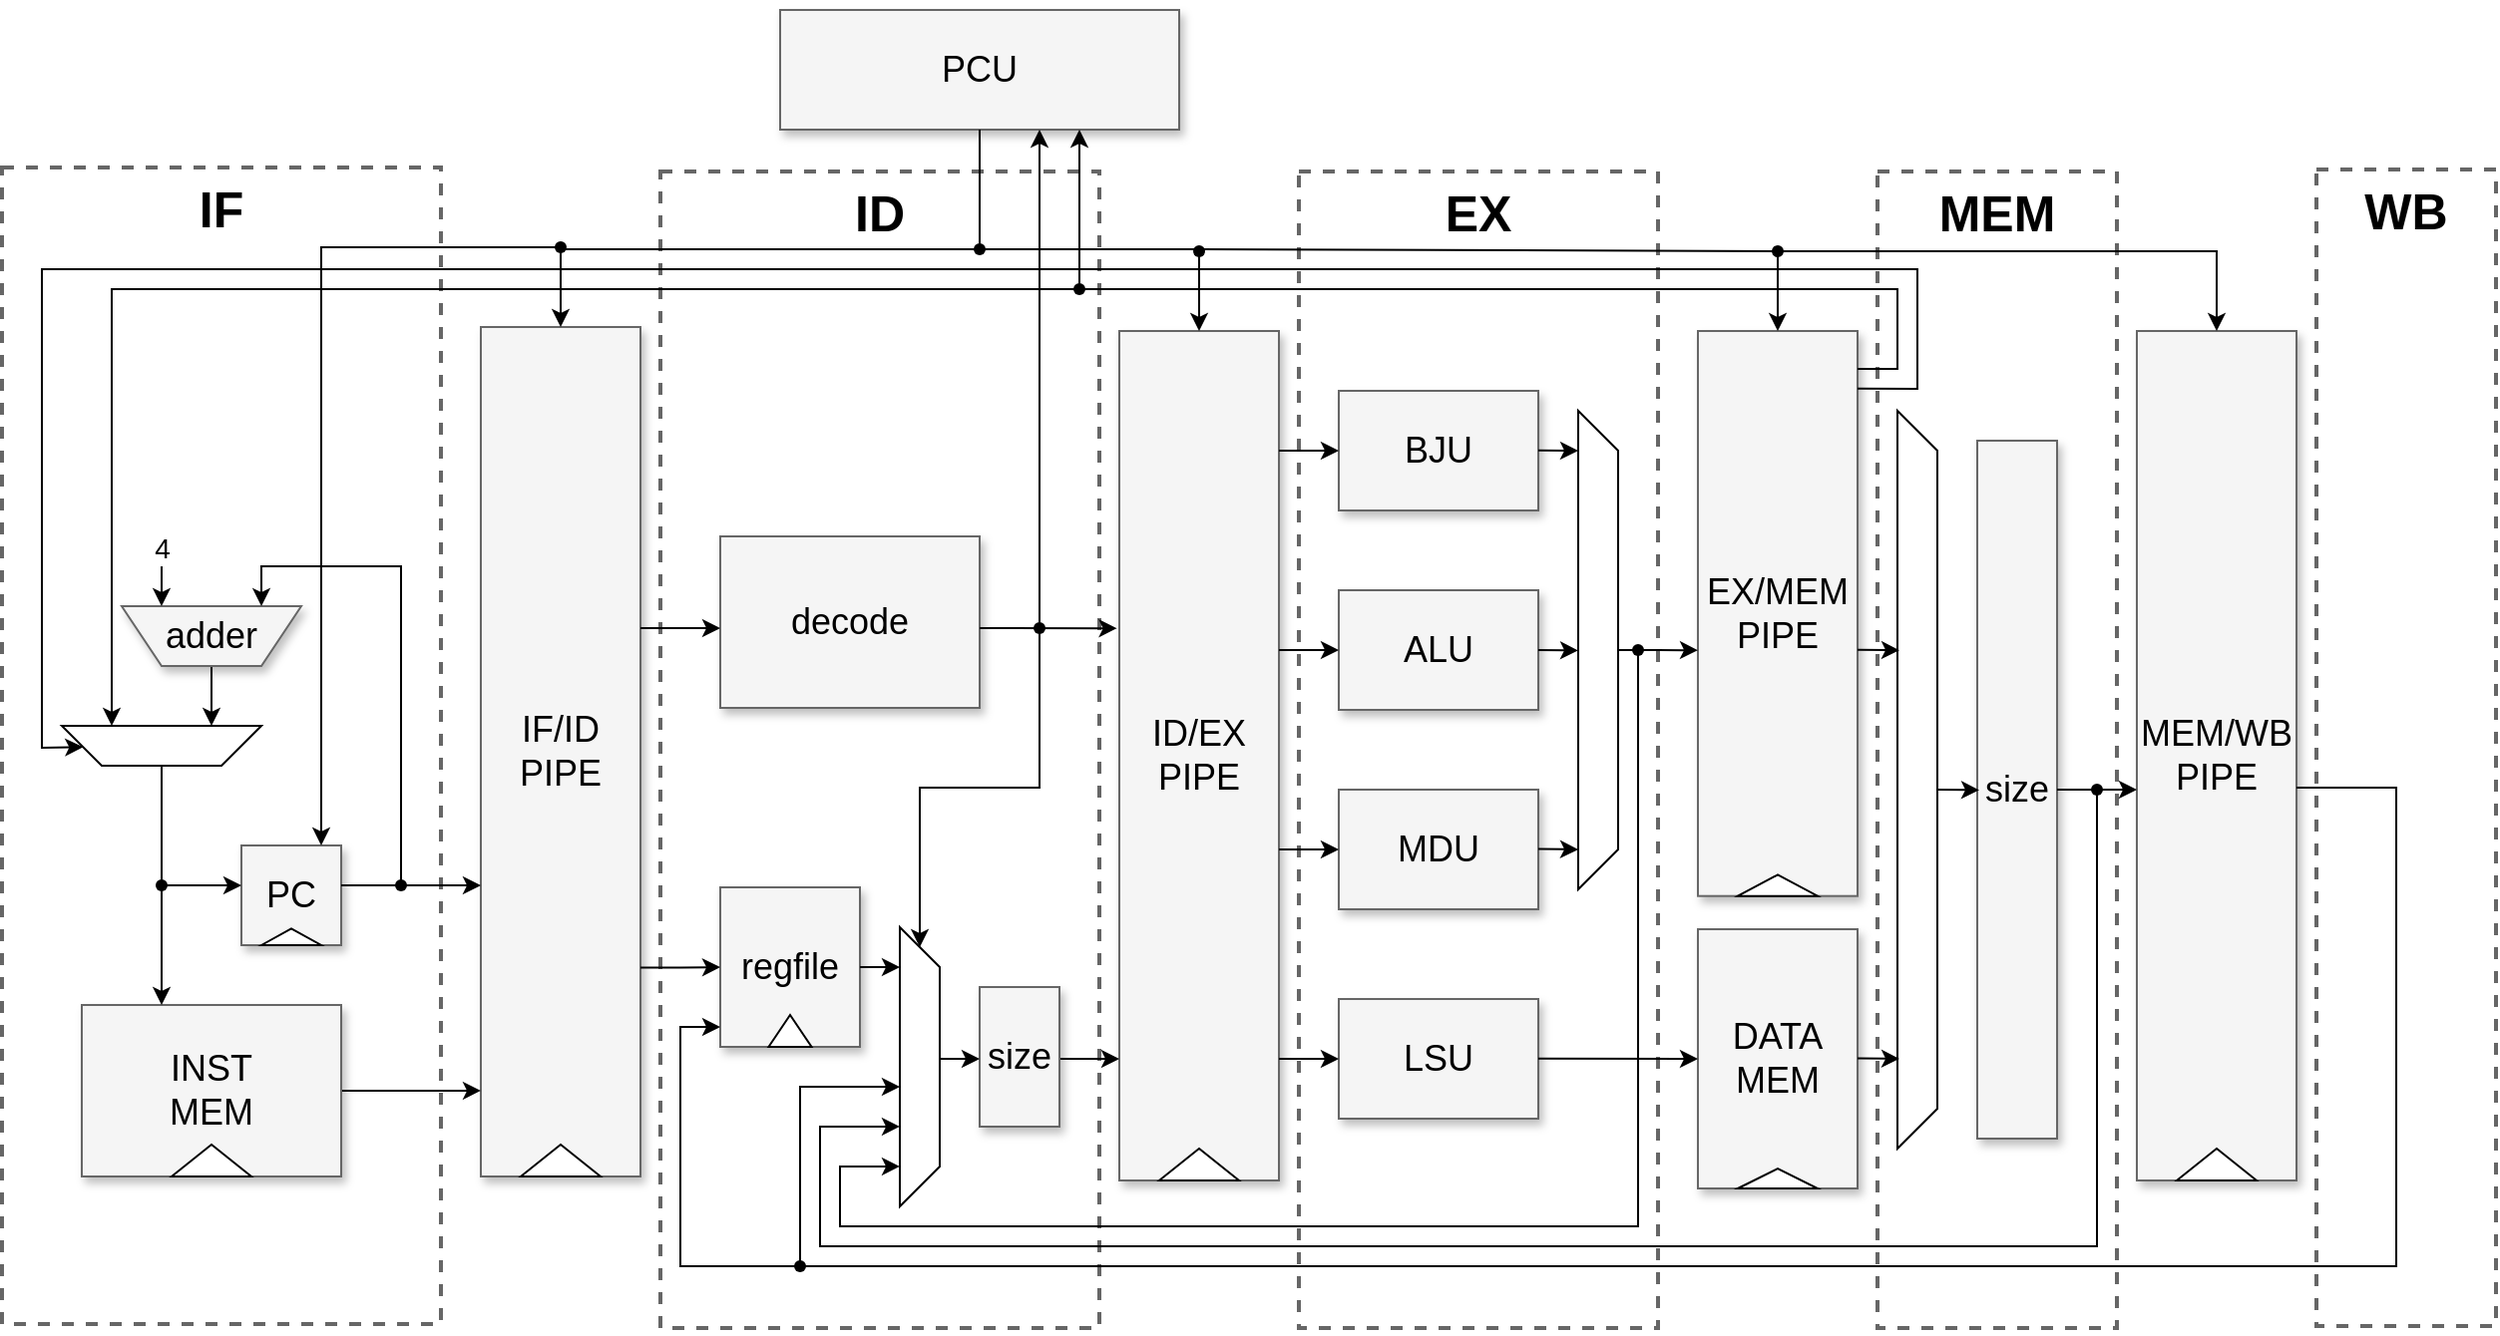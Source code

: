 <mxfile version="21.6.8" type="device">
  <diagram name="Page-1" id="90a13364-a465-7bf4-72fc-28e22215d7a0">
    <mxGraphModel dx="1418" dy="820" grid="1" gridSize="10" guides="1" tooltips="1" connect="1" arrows="1" fold="1" page="1" pageScale="1.5" pageWidth="1169" pageHeight="826" background="none" math="0" shadow="0">
      <root>
        <mxCell id="0" style=";html=1;" />
        <mxCell id="1" style=";html=1;" parent="0" />
        <mxCell id="8YfCgpXzdeuu5fyezBvx-144" value="&lt;b style=&quot;font-size: 25px;&quot;&gt;WB&lt;br&gt;&lt;br&gt;&lt;br&gt;&lt;br&gt;&lt;br&gt;&lt;br&gt;&lt;br&gt;&lt;br&gt;&lt;br&gt;&lt;br&gt;&lt;br&gt;&lt;br&gt;&lt;br&gt;&lt;br&gt;&lt;br&gt;&lt;br&gt;&lt;br&gt;&lt;br&gt;&lt;br&gt;&lt;/b&gt;" style="whiteSpace=wrap;html=1;shadow=0;fontSize=20;fillColor=none;strokeColor=#666666;strokeWidth=2;dashed=1;" parent="1" vertex="1">
          <mxGeometry x="1320" y="330" width="90" height="580" as="geometry" />
        </mxCell>
        <mxCell id="8YfCgpXzdeuu5fyezBvx-143" value="&lt;b style=&quot;font-size: 25px;&quot;&gt;MEM&lt;br&gt;&lt;br&gt;&lt;br&gt;&lt;br&gt;&lt;br&gt;&lt;br&gt;&lt;br&gt;&lt;br&gt;&lt;br&gt;&lt;br&gt;&lt;br&gt;&lt;br&gt;&lt;br&gt;&lt;br&gt;&lt;br&gt;&lt;br&gt;&lt;br&gt;&lt;br&gt;&lt;br&gt;&lt;/b&gt;" style="whiteSpace=wrap;html=1;shadow=0;fontSize=20;fillColor=none;strokeColor=#666666;strokeWidth=2;dashed=1;" parent="1" vertex="1">
          <mxGeometry x="1100" y="331" width="120" height="580" as="geometry" />
        </mxCell>
        <mxCell id="8YfCgpXzdeuu5fyezBvx-141" value="&lt;b style=&quot;font-size: 25px;&quot;&gt;EX&lt;br&gt;&lt;br&gt;&lt;br&gt;&lt;br&gt;&lt;br&gt;&lt;br&gt;&lt;br&gt;&lt;br&gt;&lt;br&gt;&lt;br&gt;&lt;br&gt;&lt;br&gt;&lt;br&gt;&lt;br&gt;&lt;br&gt;&lt;br&gt;&lt;br&gt;&lt;br&gt;&lt;br&gt;&lt;/b&gt;" style="whiteSpace=wrap;html=1;shadow=0;fontSize=20;fillColor=none;strokeColor=#666666;strokeWidth=2;dashed=1;" parent="1" vertex="1">
          <mxGeometry x="810" y="331" width="180" height="580" as="geometry" />
        </mxCell>
        <mxCell id="8YfCgpXzdeuu5fyezBvx-139" value="&lt;b style=&quot;font-size: 25px;&quot;&gt;ID&lt;br&gt;&lt;br&gt;&lt;br&gt;&lt;br&gt;&lt;br&gt;&lt;br&gt;&lt;br&gt;&lt;br&gt;&lt;br&gt;&lt;br&gt;&lt;br&gt;&lt;br&gt;&lt;br&gt;&lt;br&gt;&lt;br&gt;&lt;br&gt;&lt;br&gt;&lt;br&gt;&lt;br&gt;&lt;/b&gt;" style="whiteSpace=wrap;html=1;shadow=0;fontSize=20;fillColor=none;strokeColor=#666666;strokeWidth=2;dashed=1;" parent="1" vertex="1">
          <mxGeometry x="490" y="331" width="220" height="580" as="geometry" />
        </mxCell>
        <mxCell id="3a17f1ce550125da-1" value="&lt;b style=&quot;font-size: 25px;&quot;&gt;IF&lt;br&gt;&lt;br&gt;&lt;br&gt;&lt;br&gt;&lt;br&gt;&lt;br&gt;&lt;br&gt;&lt;br&gt;&lt;br&gt;&lt;br&gt;&lt;br&gt;&lt;br&gt;&lt;br&gt;&lt;br&gt;&lt;br&gt;&lt;br&gt;&lt;br&gt;&lt;br&gt;&lt;br&gt;&lt;/b&gt;" style="whiteSpace=wrap;html=1;shadow=0;fontSize=20;fillColor=none;strokeColor=#666666;strokeWidth=2;dashed=1;" parent="1" vertex="1">
          <mxGeometry x="160" y="329" width="220" height="580" as="geometry" />
        </mxCell>
        <mxCell id="8YfCgpXzdeuu5fyezBvx-11" value="" style="group" parent="1" vertex="1" connectable="0">
          <mxGeometry x="280" y="669" width="50" height="50" as="geometry" />
        </mxCell>
        <mxCell id="8YfCgpXzdeuu5fyezBvx-9" value="PC&lt;br&gt;" style="whiteSpace=wrap;html=1;shadow=1;fontSize=18;fillColor=#f5f5f5;strokeColor=#666666;" parent="8YfCgpXzdeuu5fyezBvx-11" vertex="1">
          <mxGeometry width="50" height="50" as="geometry" />
        </mxCell>
        <mxCell id="8YfCgpXzdeuu5fyezBvx-10" value="" style="triangle;whiteSpace=wrap;html=1;direction=north;" parent="8YfCgpXzdeuu5fyezBvx-11" vertex="1">
          <mxGeometry x="10" y="41.667" width="30" height="8.333" as="geometry" />
        </mxCell>
        <mxCell id="8YfCgpXzdeuu5fyezBvx-16" value="" style="group" parent="1" vertex="1" connectable="0">
          <mxGeometry x="1230" y="411" width="80" height="503" as="geometry" />
        </mxCell>
        <mxCell id="8YfCgpXzdeuu5fyezBvx-5" value="MEM/WB&lt;br&gt;PIPE" style="whiteSpace=wrap;html=1;shadow=1;fontSize=18;fillColor=#f5f5f5;strokeColor=#666666;" parent="8YfCgpXzdeuu5fyezBvx-16" vertex="1">
          <mxGeometry width="80" height="426" as="geometry" />
        </mxCell>
        <mxCell id="8YfCgpXzdeuu5fyezBvx-15" value="" style="triangle;whiteSpace=wrap;html=1;direction=north;" parent="8YfCgpXzdeuu5fyezBvx-16" vertex="1">
          <mxGeometry x="20" y="410" width="40" height="16" as="geometry" />
        </mxCell>
        <mxCell id="8YfCgpXzdeuu5fyezBvx-18" value="" style="group" parent="1" vertex="1" connectable="0">
          <mxGeometry x="720" y="411" width="80" height="426" as="geometry" />
        </mxCell>
        <mxCell id="8YfCgpXzdeuu5fyezBvx-7" value="ID/EX&lt;br&gt;PIPE" style="whiteSpace=wrap;html=1;shadow=1;fontSize=18;fillColor=#f5f5f5;strokeColor=#666666;" parent="8YfCgpXzdeuu5fyezBvx-18" vertex="1">
          <mxGeometry width="80" height="426" as="geometry" />
        </mxCell>
        <mxCell id="8YfCgpXzdeuu5fyezBvx-13" value="" style="triangle;whiteSpace=wrap;html=1;direction=north;" parent="8YfCgpXzdeuu5fyezBvx-18" vertex="1">
          <mxGeometry x="20" y="410" width="40" height="16" as="geometry" />
        </mxCell>
        <mxCell id="8YfCgpXzdeuu5fyezBvx-19" value="" style="group" parent="1" vertex="1" connectable="0">
          <mxGeometry x="400" y="409" width="80" height="426" as="geometry" />
        </mxCell>
        <mxCell id="8YfCgpXzdeuu5fyezBvx-6" value="IF/ID&lt;br&gt;PIPE" style="whiteSpace=wrap;html=1;shadow=1;fontSize=18;fillColor=#f5f5f5;strokeColor=#666666;" parent="8YfCgpXzdeuu5fyezBvx-19" vertex="1">
          <mxGeometry width="80" height="426" as="geometry" />
        </mxCell>
        <mxCell id="8YfCgpXzdeuu5fyezBvx-12" value="" style="triangle;whiteSpace=wrap;html=1;direction=north;" parent="8YfCgpXzdeuu5fyezBvx-19" vertex="1">
          <mxGeometry x="20" y="410" width="40" height="16" as="geometry" />
        </mxCell>
        <mxCell id="8YfCgpXzdeuu5fyezBvx-36" style="edgeStyle=orthogonalEdgeStyle;rounded=0;orthogonalLoop=1;jettySize=auto;html=1;entryX=0;entryY=0.899;entryDx=0;entryDy=0;entryPerimeter=0;" parent="1" source="8YfCgpXzdeuu5fyezBvx-20" target="8YfCgpXzdeuu5fyezBvx-6" edge="1">
          <mxGeometry relative="1" as="geometry" />
        </mxCell>
        <mxCell id="8YfCgpXzdeuu5fyezBvx-20" value="INST&lt;br&gt;MEM" style="whiteSpace=wrap;html=1;shadow=1;fontSize=18;fillColor=#f5f5f5;strokeColor=#666666;" parent="1" vertex="1">
          <mxGeometry x="200" y="749" width="130" height="86" as="geometry" />
        </mxCell>
        <mxCell id="8YfCgpXzdeuu5fyezBvx-30" style="edgeStyle=orthogonalEdgeStyle;rounded=0;orthogonalLoop=1;jettySize=auto;html=1;" parent="1" source="8YfCgpXzdeuu5fyezBvx-22" edge="1">
          <mxGeometry relative="1" as="geometry">
            <mxPoint x="240" y="749" as="targetPoint" />
          </mxGeometry>
        </mxCell>
        <mxCell id="8YfCgpXzdeuu5fyezBvx-22" value="" style="shape=trapezoid;perimeter=trapezoidPerimeter;whiteSpace=wrap;html=1;fixedSize=1;fontSize=12;fillColor=default;strokeColor=default;shadow=0;direction=west;" parent="1" vertex="1">
          <mxGeometry x="190" y="609" width="100" height="20" as="geometry" />
        </mxCell>
        <mxCell id="8YfCgpXzdeuu5fyezBvx-40" style="edgeStyle=orthogonalEdgeStyle;rounded=0;orthogonalLoop=1;jettySize=auto;html=1;entryX=0.15;entryY=1;entryDx=0;entryDy=0;entryPerimeter=0;" parent="1" source="8YfCgpXzdeuu5fyezBvx-25" edge="1">
          <mxGeometry relative="1" as="geometry">
            <mxPoint x="265" y="609" as="targetPoint" />
          </mxGeometry>
        </mxCell>
        <mxCell id="8YfCgpXzdeuu5fyezBvx-25" value="adder" style="shape=trapezoid;perimeter=trapezoidPerimeter;whiteSpace=wrap;html=1;fixedSize=1;fontSize=18;fillColor=#f5f5f5;strokeColor=#666666;shadow=1;direction=west;" parent="1" vertex="1">
          <mxGeometry x="220" y="549" width="90" height="30" as="geometry" />
        </mxCell>
        <mxCell id="8YfCgpXzdeuu5fyezBvx-32" value="" style="endArrow=classic;html=1;rounded=0;entryX=0;entryY=0.4;entryDx=0;entryDy=0;entryPerimeter=0;" parent="1" target="8YfCgpXzdeuu5fyezBvx-9" edge="1">
          <mxGeometry width="50" height="50" relative="1" as="geometry">
            <mxPoint x="240" y="689" as="sourcePoint" />
            <mxPoint x="310" y="629" as="targetPoint" />
          </mxGeometry>
        </mxCell>
        <mxCell id="8YfCgpXzdeuu5fyezBvx-33" value="" style="endArrow=classic;html=1;rounded=0;" parent="1" edge="1">
          <mxGeometry width="50" height="50" relative="1" as="geometry">
            <mxPoint x="330" y="689" as="sourcePoint" />
            <mxPoint x="400" y="689" as="targetPoint" />
          </mxGeometry>
        </mxCell>
        <mxCell id="8YfCgpXzdeuu5fyezBvx-37" value="" style="shape=waypoint;sketch=0;fillStyle=solid;size=6;pointerEvents=1;points=[];fillColor=none;resizable=0;rotatable=0;perimeter=centerPerimeter;snapToPoint=1;" parent="1" vertex="1">
          <mxGeometry x="230" y="679" width="20" height="20" as="geometry" />
        </mxCell>
        <mxCell id="8YfCgpXzdeuu5fyezBvx-41" value="" style="endArrow=classic;html=1;rounded=0;entryX=0.222;entryY=1;entryDx=0;entryDy=0;entryPerimeter=0;" parent="1" target="8YfCgpXzdeuu5fyezBvx-25" edge="1">
          <mxGeometry width="50" height="50" relative="1" as="geometry">
            <mxPoint x="360" y="689" as="sourcePoint" />
            <mxPoint x="300" y="539" as="targetPoint" />
            <Array as="points">
              <mxPoint x="360" y="529" />
              <mxPoint x="290" y="529" />
            </Array>
          </mxGeometry>
        </mxCell>
        <mxCell id="8YfCgpXzdeuu5fyezBvx-42" value="" style="endArrow=classic;html=1;rounded=0;entryX=0.778;entryY=1;entryDx=0;entryDy=0;entryPerimeter=0;" parent="1" target="8YfCgpXzdeuu5fyezBvx-25" edge="1">
          <mxGeometry width="50" height="50" relative="1" as="geometry">
            <mxPoint x="240" y="529" as="sourcePoint" />
            <mxPoint x="250" y="529" as="targetPoint" />
          </mxGeometry>
        </mxCell>
        <mxCell id="8YfCgpXzdeuu5fyezBvx-43" value="&lt;font style=&quot;font-size: 14px;&quot;&gt;4&lt;/font&gt;" style="edgeLabel;html=1;align=center;verticalAlign=middle;resizable=0;points=[];" parent="8YfCgpXzdeuu5fyezBvx-42" vertex="1" connectable="0">
          <mxGeometry x="-0.567" relative="1" as="geometry">
            <mxPoint y="-14" as="offset" />
          </mxGeometry>
        </mxCell>
        <mxCell id="8YfCgpXzdeuu5fyezBvx-44" value="decode" style="whiteSpace=wrap;html=1;shadow=1;fontSize=18;fillColor=#f5f5f5;strokeColor=#666666;" parent="1" vertex="1">
          <mxGeometry x="520" y="514" width="130" height="86" as="geometry" />
        </mxCell>
        <mxCell id="8YfCgpXzdeuu5fyezBvx-51" value="" style="group" parent="1" vertex="1" connectable="0">
          <mxGeometry x="520" y="690" width="70" height="86" as="geometry" />
        </mxCell>
        <mxCell id="8YfCgpXzdeuu5fyezBvx-46" value="regfile" style="whiteSpace=wrap;html=1;shadow=1;fontSize=18;fillColor=#f5f5f5;strokeColor=#666666;" parent="8YfCgpXzdeuu5fyezBvx-51" vertex="1">
          <mxGeometry width="70" height="80" as="geometry" />
        </mxCell>
        <mxCell id="8YfCgpXzdeuu5fyezBvx-50" value="" style="triangle;whiteSpace=wrap;html=1;direction=north;" parent="8YfCgpXzdeuu5fyezBvx-51" vertex="1">
          <mxGeometry x="24.231" y="64" width="21.538" height="16" as="geometry" />
        </mxCell>
        <mxCell id="8YfCgpXzdeuu5fyezBvx-52" value="" style="shape=trapezoid;perimeter=trapezoidPerimeter;whiteSpace=wrap;html=1;fixedSize=1;fontSize=12;fillColor=default;strokeColor=default;shadow=0;direction=south;" parent="1" vertex="1">
          <mxGeometry x="610" y="710" width="20" height="140" as="geometry" />
        </mxCell>
        <mxCell id="8YfCgpXzdeuu5fyezBvx-54" style="edgeStyle=orthogonalEdgeStyle;rounded=0;orthogonalLoop=1;jettySize=auto;html=1;entryX=0;entryY=0.5;entryDx=0;entryDy=0;exitX=1;exitY=0.754;exitDx=0;exitDy=0;exitPerimeter=0;" parent="1" source="8YfCgpXzdeuu5fyezBvx-6" target="8YfCgpXzdeuu5fyezBvx-46" edge="1">
          <mxGeometry relative="1" as="geometry">
            <mxPoint x="520" y="720" as="targetPoint" />
            <mxPoint x="490" y="730" as="sourcePoint" />
          </mxGeometry>
        </mxCell>
        <mxCell id="8YfCgpXzdeuu5fyezBvx-62" style="edgeStyle=orthogonalEdgeStyle;rounded=0;orthogonalLoop=1;jettySize=auto;html=1;entryX=0;entryY=0.857;entryDx=0;entryDy=0;entryPerimeter=0;" parent="1" target="8YfCgpXzdeuu5fyezBvx-7" edge="1">
          <mxGeometry relative="1" as="geometry">
            <mxPoint x="710" y="776" as="targetPoint" />
            <mxPoint x="690" y="776" as="sourcePoint" />
          </mxGeometry>
        </mxCell>
        <mxCell id="8YfCgpXzdeuu5fyezBvx-64" value="" style="endArrow=classic;html=1;rounded=0;entryX=-0.015;entryY=0.35;entryDx=0;entryDy=0;entryPerimeter=0;" parent="1" target="8YfCgpXzdeuu5fyezBvx-7" edge="1">
          <mxGeometry width="50" height="50" relative="1" as="geometry">
            <mxPoint x="650" y="560" as="sourcePoint" />
            <mxPoint x="750" y="580" as="targetPoint" />
          </mxGeometry>
        </mxCell>
        <mxCell id="8YfCgpXzdeuu5fyezBvx-69" value="BJU" style="whiteSpace=wrap;html=1;shadow=1;fontSize=18;fillColor=#f5f5f5;strokeColor=#666666;" parent="1" vertex="1">
          <mxGeometry x="830" y="441" width="100" height="60" as="geometry" />
        </mxCell>
        <mxCell id="8YfCgpXzdeuu5fyezBvx-73" value="" style="endArrow=classic;html=1;rounded=0;entryX=0;entryY=0.5;entryDx=0;entryDy=0;" parent="1" target="8YfCgpXzdeuu5fyezBvx-69" edge="1">
          <mxGeometry width="50" height="50" relative="1" as="geometry">
            <mxPoint x="800" y="471" as="sourcePoint" />
            <mxPoint x="820" y="474.02" as="targetPoint" />
          </mxGeometry>
        </mxCell>
        <mxCell id="8YfCgpXzdeuu5fyezBvx-80" value="ALU" style="whiteSpace=wrap;html=1;shadow=1;fontSize=18;fillColor=#f5f5f5;strokeColor=#666666;" parent="1" vertex="1">
          <mxGeometry x="830" y="541" width="100" height="60" as="geometry" />
        </mxCell>
        <mxCell id="8YfCgpXzdeuu5fyezBvx-81" value="" style="endArrow=classic;html=1;rounded=0;entryX=0;entryY=0.5;entryDx=0;entryDy=0;" parent="1" target="8YfCgpXzdeuu5fyezBvx-80" edge="1">
          <mxGeometry width="50" height="50" relative="1" as="geometry">
            <mxPoint x="800" y="571" as="sourcePoint" />
            <mxPoint x="820" y="574.02" as="targetPoint" />
          </mxGeometry>
        </mxCell>
        <mxCell id="8YfCgpXzdeuu5fyezBvx-82" value="MDU" style="whiteSpace=wrap;html=1;shadow=1;fontSize=18;fillColor=#f5f5f5;strokeColor=#666666;" parent="1" vertex="1">
          <mxGeometry x="830" y="641" width="100" height="60" as="geometry" />
        </mxCell>
        <mxCell id="8YfCgpXzdeuu5fyezBvx-83" value="" style="endArrow=classic;html=1;rounded=0;entryX=0;entryY=0.5;entryDx=0;entryDy=0;" parent="1" target="8YfCgpXzdeuu5fyezBvx-82" edge="1">
          <mxGeometry width="50" height="50" relative="1" as="geometry">
            <mxPoint x="800" y="671" as="sourcePoint" />
            <mxPoint x="820" y="674.02" as="targetPoint" />
          </mxGeometry>
        </mxCell>
        <mxCell id="8YfCgpXzdeuu5fyezBvx-84" value="LSU" style="whiteSpace=wrap;html=1;shadow=1;fontSize=18;fillColor=#f5f5f5;strokeColor=#666666;" parent="1" vertex="1">
          <mxGeometry x="830" y="746" width="100" height="60" as="geometry" />
        </mxCell>
        <mxCell id="8YfCgpXzdeuu5fyezBvx-85" value="" style="endArrow=classic;html=1;rounded=0;entryX=0;entryY=0.5;entryDx=0;entryDy=0;" parent="1" target="8YfCgpXzdeuu5fyezBvx-84" edge="1">
          <mxGeometry width="50" height="50" relative="1" as="geometry">
            <mxPoint x="800" y="776" as="sourcePoint" />
            <mxPoint x="820" y="779.02" as="targetPoint" />
          </mxGeometry>
        </mxCell>
        <mxCell id="8YfCgpXzdeuu5fyezBvx-86" value="PCU" style="whiteSpace=wrap;html=1;shadow=1;fontSize=18;fillColor=#f5f5f5;strokeColor=#666666;" parent="1" vertex="1">
          <mxGeometry x="550" y="250" width="200" height="60" as="geometry" />
        </mxCell>
        <mxCell id="8YfCgpXzdeuu5fyezBvx-87" value="" style="triangle;whiteSpace=wrap;html=1;direction=north;" parent="1" vertex="1">
          <mxGeometry x="245" y="819" width="40" height="16" as="geometry" />
        </mxCell>
        <mxCell id="8YfCgpXzdeuu5fyezBvx-88" value="" style="group" parent="1" vertex="1" connectable="0">
          <mxGeometry x="1010" y="711.003" width="80" height="130" as="geometry" />
        </mxCell>
        <mxCell id="8YfCgpXzdeuu5fyezBvx-89" value="DATA&lt;br&gt;MEM" style="whiteSpace=wrap;html=1;shadow=1;fontSize=18;fillColor=#f5f5f5;strokeColor=#666666;" parent="8YfCgpXzdeuu5fyezBvx-88" vertex="1">
          <mxGeometry width="80" height="130" as="geometry" />
        </mxCell>
        <mxCell id="8YfCgpXzdeuu5fyezBvx-90" value="" style="triangle;whiteSpace=wrap;html=1;direction=north;" parent="8YfCgpXzdeuu5fyezBvx-88" vertex="1">
          <mxGeometry x="20" y="120" width="40" height="10" as="geometry" />
        </mxCell>
        <mxCell id="8YfCgpXzdeuu5fyezBvx-91" value="" style="group" parent="1" vertex="1" connectable="0">
          <mxGeometry x="1010" y="411" width="80" height="283.349" as="geometry" />
        </mxCell>
        <mxCell id="8YfCgpXzdeuu5fyezBvx-2" value="EX/MEM&lt;br&gt;PIPE" style="whiteSpace=wrap;html=1;shadow=1;fontSize=18;fillColor=#f5f5f5;strokeColor=#666666;" parent="8YfCgpXzdeuu5fyezBvx-91" vertex="1">
          <mxGeometry width="80" height="283.349" as="geometry" />
        </mxCell>
        <mxCell id="8YfCgpXzdeuu5fyezBvx-14" value="" style="triangle;whiteSpace=wrap;html=1;direction=north;" parent="8YfCgpXzdeuu5fyezBvx-91" vertex="1">
          <mxGeometry x="20" y="272.706" width="40" height="10.642" as="geometry" />
        </mxCell>
        <mxCell id="8YfCgpXzdeuu5fyezBvx-92" value="" style="endArrow=classic;html=1;rounded=0;entryX=0;entryY=0.5;entryDx=0;entryDy=0;" parent="1" target="8YfCgpXzdeuu5fyezBvx-89" edge="1">
          <mxGeometry width="50" height="50" relative="1" as="geometry">
            <mxPoint x="930" y="775.89" as="sourcePoint" />
            <mxPoint x="990.0" y="775.883" as="targetPoint" />
          </mxGeometry>
        </mxCell>
        <mxCell id="8YfCgpXzdeuu5fyezBvx-98" style="edgeStyle=orthogonalEdgeStyle;rounded=0;orthogonalLoop=1;jettySize=auto;html=1;entryX=0;entryY=0.565;entryDx=0;entryDy=0;entryPerimeter=0;" parent="1" source="8YfCgpXzdeuu5fyezBvx-93" target="8YfCgpXzdeuu5fyezBvx-2" edge="1">
          <mxGeometry relative="1" as="geometry" />
        </mxCell>
        <mxCell id="8YfCgpXzdeuu5fyezBvx-93" value="" style="shape=trapezoid;perimeter=trapezoidPerimeter;whiteSpace=wrap;html=1;fixedSize=1;fontSize=12;fillColor=default;strokeColor=default;shadow=0;direction=south;" parent="1" vertex="1">
          <mxGeometry x="950" y="451" width="20" height="240" as="geometry" />
        </mxCell>
        <mxCell id="8YfCgpXzdeuu5fyezBvx-94" value="" style="endArrow=classic;html=1;rounded=0;" parent="1" edge="1">
          <mxGeometry width="50" height="50" relative="1" as="geometry">
            <mxPoint x="930" y="670.8" as="sourcePoint" />
            <mxPoint x="950" y="671" as="targetPoint" />
          </mxGeometry>
        </mxCell>
        <mxCell id="8YfCgpXzdeuu5fyezBvx-95" value="" style="endArrow=classic;html=1;rounded=0;" parent="1" edge="1">
          <mxGeometry width="50" height="50" relative="1" as="geometry">
            <mxPoint x="930" y="571" as="sourcePoint" />
            <mxPoint x="950" y="571.2" as="targetPoint" />
          </mxGeometry>
        </mxCell>
        <mxCell id="8YfCgpXzdeuu5fyezBvx-96" value="" style="endArrow=classic;html=1;rounded=0;" parent="1" edge="1">
          <mxGeometry width="50" height="50" relative="1" as="geometry">
            <mxPoint x="930" y="470.86" as="sourcePoint" />
            <mxPoint x="950" y="471.06" as="targetPoint" />
          </mxGeometry>
        </mxCell>
        <mxCell id="8YfCgpXzdeuu5fyezBvx-99" value="" style="endArrow=classic;html=1;rounded=0;entryX=0.857;entryY=1;entryDx=0;entryDy=0;entryPerimeter=0;" parent="1" target="8YfCgpXzdeuu5fyezBvx-52" edge="1">
          <mxGeometry width="50" height="50" relative="1" as="geometry">
            <mxPoint x="980" y="570" as="sourcePoint" />
            <mxPoint x="610" y="830" as="targetPoint" />
            <Array as="points">
              <mxPoint x="980" y="860" />
              <mxPoint x="580" y="860" />
              <mxPoint x="580" y="830" />
            </Array>
          </mxGeometry>
        </mxCell>
        <mxCell id="8YfCgpXzdeuu5fyezBvx-101" value="" style="endArrow=classic;html=1;rounded=0;entryX=0.75;entryY=1;entryDx=0;entryDy=0;exitX=1;exitY=0.067;exitDx=0;exitDy=0;exitPerimeter=0;" parent="1" source="8YfCgpXzdeuu5fyezBvx-2" target="8YfCgpXzdeuu5fyezBvx-22" edge="1">
          <mxGeometry width="50" height="50" relative="1" as="geometry">
            <mxPoint x="1090" y="400" as="sourcePoint" />
            <mxPoint x="220" y="610" as="targetPoint" />
            <Array as="points">
              <mxPoint x="1110" y="430" />
              <mxPoint x="1110" y="390" />
              <mxPoint x="215" y="390" />
            </Array>
          </mxGeometry>
        </mxCell>
        <mxCell id="8YfCgpXzdeuu5fyezBvx-102" value="" style="endArrow=classic;html=1;rounded=0;exitX=1;exitY=0.102;exitDx=0;exitDy=0;exitPerimeter=0;" parent="1" source="8YfCgpXzdeuu5fyezBvx-2" target="8YfCgpXzdeuu5fyezBvx-22" edge="1">
          <mxGeometry width="50" height="50" relative="1" as="geometry">
            <mxPoint x="1050" y="340" as="sourcePoint" />
            <mxPoint x="830" y="400" as="targetPoint" />
            <Array as="points">
              <mxPoint x="1120" y="440" />
              <mxPoint x="1120" y="380" />
              <mxPoint x="180" y="380" />
              <mxPoint x="180" y="620" />
            </Array>
          </mxGeometry>
        </mxCell>
        <mxCell id="8YfCgpXzdeuu5fyezBvx-104" value="" style="shape=trapezoid;perimeter=trapezoidPerimeter;whiteSpace=wrap;html=1;fixedSize=1;fontSize=12;fillColor=default;strokeColor=default;shadow=0;direction=south;" parent="1" vertex="1">
          <mxGeometry x="1110" y="451" width="20" height="370" as="geometry" />
        </mxCell>
        <mxCell id="8YfCgpXzdeuu5fyezBvx-106" style="edgeStyle=orthogonalEdgeStyle;rounded=0;orthogonalLoop=1;jettySize=auto;html=1;" parent="1" edge="1">
          <mxGeometry relative="1" as="geometry">
            <mxPoint x="1090" y="775.76" as="sourcePoint" />
            <mxPoint x="1111" y="776" as="targetPoint" />
            <Array as="points">
              <mxPoint x="1111" y="775.76" />
            </Array>
          </mxGeometry>
        </mxCell>
        <mxCell id="8YfCgpXzdeuu5fyezBvx-107" value="size" style="whiteSpace=wrap;html=1;shadow=1;fontSize=18;fillColor=#f5f5f5;strokeColor=#666666;" parent="1" vertex="1">
          <mxGeometry x="1150" y="466" width="40" height="350" as="geometry" />
        </mxCell>
        <mxCell id="8YfCgpXzdeuu5fyezBvx-108" style="edgeStyle=orthogonalEdgeStyle;rounded=0;orthogonalLoop=1;jettySize=auto;html=1;" parent="1" edge="1">
          <mxGeometry relative="1" as="geometry">
            <mxPoint x="1090" y="570.88" as="sourcePoint" />
            <mxPoint x="1111" y="571.12" as="targetPoint" />
            <Array as="points">
              <mxPoint x="1111" y="570.88" />
            </Array>
          </mxGeometry>
        </mxCell>
        <mxCell id="8YfCgpXzdeuu5fyezBvx-110" style="edgeStyle=orthogonalEdgeStyle;rounded=0;orthogonalLoop=1;jettySize=auto;html=1;" parent="1" edge="1">
          <mxGeometry relative="1" as="geometry">
            <mxPoint x="1130" y="641" as="sourcePoint" />
            <mxPoint x="1151" y="641.24" as="targetPoint" />
            <Array as="points">
              <mxPoint x="1151" y="641" />
            </Array>
          </mxGeometry>
        </mxCell>
        <mxCell id="8YfCgpXzdeuu5fyezBvx-111" value="" style="endArrow=classic;html=1;rounded=0;exitX=0.5;exitY=0;exitDx=0;exitDy=0;" parent="1" edge="1">
          <mxGeometry width="50" height="50" relative="1" as="geometry">
            <mxPoint x="1190.0" y="641.0" as="sourcePoint" />
            <mxPoint x="1230" y="641" as="targetPoint" />
          </mxGeometry>
        </mxCell>
        <mxCell id="8YfCgpXzdeuu5fyezBvx-112" value="" style="endArrow=classic;html=1;rounded=0;entryX=0.714;entryY=1;entryDx=0;entryDy=0;entryPerimeter=0;" parent="1" target="8YfCgpXzdeuu5fyezBvx-52" edge="1">
          <mxGeometry width="50" height="50" relative="1" as="geometry">
            <mxPoint x="1210" y="640" as="sourcePoint" />
            <mxPoint x="610" y="810" as="targetPoint" />
            <Array as="points">
              <mxPoint x="1210" y="870" />
              <mxPoint x="570" y="870" />
              <mxPoint x="570" y="810" />
            </Array>
          </mxGeometry>
        </mxCell>
        <mxCell id="8YfCgpXzdeuu5fyezBvx-115" value="" style="endArrow=classic;html=1;rounded=0;" parent="1" edge="1">
          <mxGeometry width="50" height="50" relative="1" as="geometry">
            <mxPoint x="1310" y="640" as="sourcePoint" />
            <mxPoint x="610" y="790" as="targetPoint" />
            <Array as="points">
              <mxPoint x="1360" y="640" />
              <mxPoint x="1360" y="880" />
              <mxPoint x="560" y="880" />
              <mxPoint x="560" y="790" />
            </Array>
          </mxGeometry>
        </mxCell>
        <mxCell id="8YfCgpXzdeuu5fyezBvx-116" value="" style="endArrow=classic;html=1;rounded=0;exitX=0.04;exitY=0.595;exitDx=0;exitDy=0;exitPerimeter=0;" parent="1" edge="1">
          <mxGeometry width="50" height="50" relative="1" as="geometry">
            <mxPoint x="650" y="880" as="sourcePoint" />
            <mxPoint x="520" y="760" as="targetPoint" />
            <Array as="points">
              <mxPoint x="500" y="880" />
              <mxPoint x="500" y="760" />
            </Array>
          </mxGeometry>
        </mxCell>
        <mxCell id="8YfCgpXzdeuu5fyezBvx-120" value="" style="endArrow=classic;html=1;rounded=0;exitX=1;exitY=0.5;exitDx=0;exitDy=0;entryX=0.143;entryY=1;entryDx=0;entryDy=0;entryPerimeter=0;" parent="1" source="8YfCgpXzdeuu5fyezBvx-46" target="8YfCgpXzdeuu5fyezBvx-52" edge="1">
          <mxGeometry width="50" height="50" relative="1" as="geometry">
            <mxPoint x="620" y="730" as="sourcePoint" />
            <mxPoint x="640" y="750" as="targetPoint" />
          </mxGeometry>
        </mxCell>
        <mxCell id="8YfCgpXzdeuu5fyezBvx-119" value="size" style="whiteSpace=wrap;html=1;shadow=1;fontSize=18;fillColor=#f5f5f5;strokeColor=#666666;" parent="1" vertex="1">
          <mxGeometry x="650" y="740" width="40" height="70" as="geometry" />
        </mxCell>
        <mxCell id="8YfCgpXzdeuu5fyezBvx-121" value="" style="endArrow=classic;html=1;rounded=0;exitX=1;exitY=0.5;exitDx=0;exitDy=0;entryX=0.143;entryY=1;entryDx=0;entryDy=0;entryPerimeter=0;" parent="1" edge="1">
          <mxGeometry width="50" height="50" relative="1" as="geometry">
            <mxPoint x="630" y="776" as="sourcePoint" />
            <mxPoint x="650" y="776" as="targetPoint" />
          </mxGeometry>
        </mxCell>
        <mxCell id="8YfCgpXzdeuu5fyezBvx-122" value="" style="shape=waypoint;sketch=0;fillStyle=solid;size=6;pointerEvents=1;points=[];fillColor=none;resizable=0;rotatable=0;perimeter=centerPerimeter;snapToPoint=1;" parent="1" vertex="1">
          <mxGeometry x="550" y="870" width="20" height="20" as="geometry" />
        </mxCell>
        <mxCell id="8YfCgpXzdeuu5fyezBvx-124" value="" style="endArrow=classic;html=1;rounded=0;" parent="1" edge="1">
          <mxGeometry width="50" height="50" relative="1" as="geometry">
            <mxPoint x="480" y="560" as="sourcePoint" />
            <mxPoint x="520" y="560" as="targetPoint" />
          </mxGeometry>
        </mxCell>
        <mxCell id="8YfCgpXzdeuu5fyezBvx-125" value="" style="endArrow=classic;html=1;rounded=0;exitX=0.5;exitY=1;exitDx=0;exitDy=0;entryX=0.5;entryY=0;entryDx=0;entryDy=0;" parent="1" source="8YfCgpXzdeuu5fyezBvx-86" target="8YfCgpXzdeuu5fyezBvx-6" edge="1">
          <mxGeometry width="50" height="50" relative="1" as="geometry">
            <mxPoint x="620" y="400" as="sourcePoint" />
            <mxPoint x="670" y="350" as="targetPoint" />
            <Array as="points">
              <mxPoint x="650" y="370" />
              <mxPoint x="440" y="370" />
            </Array>
          </mxGeometry>
        </mxCell>
        <mxCell id="8YfCgpXzdeuu5fyezBvx-126" value="" style="endArrow=classic;html=1;rounded=0;entryX=0.5;entryY=0;entryDx=0;entryDy=0;" parent="1" target="8YfCgpXzdeuu5fyezBvx-7" edge="1">
          <mxGeometry width="50" height="50" relative="1" as="geometry">
            <mxPoint x="650" y="370" as="sourcePoint" />
            <mxPoint x="810" y="390" as="targetPoint" />
            <Array as="points">
              <mxPoint x="760" y="370" />
            </Array>
          </mxGeometry>
        </mxCell>
        <mxCell id="8YfCgpXzdeuu5fyezBvx-127" value="" style="endArrow=classic;html=1;rounded=0;entryX=0.5;entryY=0;entryDx=0;entryDy=0;" parent="1" target="8YfCgpXzdeuu5fyezBvx-2" edge="1">
          <mxGeometry width="50" height="50" relative="1" as="geometry">
            <mxPoint x="760" y="370" as="sourcePoint" />
            <mxPoint x="630" y="421" as="targetPoint" />
            <Array as="points">
              <mxPoint x="1050" y="371" />
            </Array>
          </mxGeometry>
        </mxCell>
        <mxCell id="8YfCgpXzdeuu5fyezBvx-128" value="" style="endArrow=classic;html=1;rounded=0;entryX=0.5;entryY=0;entryDx=0;entryDy=0;" parent="1" target="8YfCgpXzdeuu5fyezBvx-5" edge="1">
          <mxGeometry width="50" height="50" relative="1" as="geometry">
            <mxPoint x="1050" y="371" as="sourcePoint" />
            <mxPoint x="1340" y="411" as="targetPoint" />
            <Array as="points">
              <mxPoint x="1270" y="371" />
            </Array>
          </mxGeometry>
        </mxCell>
        <mxCell id="8YfCgpXzdeuu5fyezBvx-129" value="" style="endArrow=classic;html=1;rounded=0;entryX=0.8;entryY=0;entryDx=0;entryDy=0;entryPerimeter=0;" parent="1" target="8YfCgpXzdeuu5fyezBvx-9" edge="1">
          <mxGeometry width="50" height="50" relative="1" as="geometry">
            <mxPoint x="440" y="369" as="sourcePoint" />
            <mxPoint x="480" y="439" as="targetPoint" />
            <Array as="points">
              <mxPoint x="320" y="369" />
            </Array>
          </mxGeometry>
        </mxCell>
        <mxCell id="8YfCgpXzdeuu5fyezBvx-130" value="" style="shape=waypoint;sketch=0;fillStyle=solid;size=6;pointerEvents=1;points=[];fillColor=none;resizable=0;rotatable=0;perimeter=centerPerimeter;snapToPoint=1;" parent="1" vertex="1">
          <mxGeometry x="430" y="359" width="20" height="20" as="geometry" />
        </mxCell>
        <mxCell id="8YfCgpXzdeuu5fyezBvx-132" value="" style="shape=waypoint;sketch=0;fillStyle=solid;size=6;pointerEvents=1;points=[];fillColor=none;resizable=0;rotatable=0;perimeter=centerPerimeter;snapToPoint=1;" parent="1" vertex="1">
          <mxGeometry x="640" y="360" width="20" height="20" as="geometry" />
        </mxCell>
        <mxCell id="8YfCgpXzdeuu5fyezBvx-133" value="" style="shape=waypoint;sketch=0;fillStyle=solid;size=6;pointerEvents=1;points=[];fillColor=none;resizable=0;rotatable=0;perimeter=centerPerimeter;snapToPoint=1;" parent="1" vertex="1">
          <mxGeometry x="750" y="361" width="20" height="20" as="geometry" />
        </mxCell>
        <mxCell id="8YfCgpXzdeuu5fyezBvx-134" value="" style="shape=waypoint;sketch=0;fillStyle=solid;size=6;pointerEvents=1;points=[];fillColor=none;resizable=0;rotatable=0;perimeter=centerPerimeter;snapToPoint=1;" parent="1" vertex="1">
          <mxGeometry x="1040" y="361" width="20" height="20" as="geometry" />
        </mxCell>
        <mxCell id="8YfCgpXzdeuu5fyezBvx-135" value="" style="endArrow=classic;html=1;rounded=0;entryX=0.65;entryY=1;entryDx=0;entryDy=0;entryPerimeter=0;" parent="1" target="8YfCgpXzdeuu5fyezBvx-86" edge="1">
          <mxGeometry width="50" height="50" relative="1" as="geometry">
            <mxPoint x="680" y="560" as="sourcePoint" />
            <mxPoint x="680" y="360" as="targetPoint" />
          </mxGeometry>
        </mxCell>
        <mxCell id="8YfCgpXzdeuu5fyezBvx-136" value="" style="shape=waypoint;sketch=0;fillStyle=solid;size=6;pointerEvents=1;points=[];fillColor=none;resizable=0;rotatable=0;perimeter=centerPerimeter;snapToPoint=1;" parent="1" vertex="1">
          <mxGeometry x="670" y="550" width="20" height="20" as="geometry" />
        </mxCell>
        <mxCell id="8YfCgpXzdeuu5fyezBvx-137" value="" style="shape=waypoint;sketch=0;fillStyle=solid;size=6;pointerEvents=1;points=[];fillColor=none;resizable=0;rotatable=0;perimeter=centerPerimeter;snapToPoint=1;" parent="1" vertex="1">
          <mxGeometry x="690" y="380" width="20" height="20" as="geometry" />
        </mxCell>
        <mxCell id="8YfCgpXzdeuu5fyezBvx-138" value="" style="endArrow=classic;html=1;rounded=0;entryX=0.75;entryY=1;entryDx=0;entryDy=0;" parent="1" target="8YfCgpXzdeuu5fyezBvx-86" edge="1">
          <mxGeometry width="50" height="50" relative="1" as="geometry">
            <mxPoint x="700" y="390" as="sourcePoint" />
            <mxPoint x="700" y="360" as="targetPoint" />
          </mxGeometry>
        </mxCell>
        <mxCell id="8YfCgpXzdeuu5fyezBvx-146" value="" style="endArrow=classic;html=1;rounded=0;entryX=0;entryY=0.5;entryDx=0;entryDy=0;" parent="1" source="8YfCgpXzdeuu5fyezBvx-136" target="8YfCgpXzdeuu5fyezBvx-52" edge="1">
          <mxGeometry width="50" height="50" relative="1" as="geometry">
            <mxPoint x="650" y="600" as="sourcePoint" />
            <mxPoint x="700" y="550" as="targetPoint" />
            <Array as="points">
              <mxPoint x="680" y="640" />
              <mxPoint x="620" y="640" />
            </Array>
          </mxGeometry>
        </mxCell>
        <mxCell id="8YfCgpXzdeuu5fyezBvx-147" value="" style="shape=waypoint;sketch=0;fillStyle=solid;size=6;pointerEvents=1;points=[];fillColor=none;resizable=0;rotatable=0;perimeter=centerPerimeter;snapToPoint=1;" parent="1" vertex="1">
          <mxGeometry x="970" y="561" width="20" height="20" as="geometry" />
        </mxCell>
        <mxCell id="8YfCgpXzdeuu5fyezBvx-148" value="" style="shape=waypoint;sketch=0;fillStyle=solid;size=6;pointerEvents=1;points=[];fillColor=none;resizable=0;rotatable=0;perimeter=centerPerimeter;snapToPoint=1;" parent="1" vertex="1">
          <mxGeometry x="1200" y="631" width="20" height="20" as="geometry" />
        </mxCell>
        <mxCell id="8YfCgpXzdeuu5fyezBvx-149" value="" style="shape=waypoint;sketch=0;fillStyle=solid;size=6;pointerEvents=1;points=[];fillColor=none;resizable=0;rotatable=0;perimeter=centerPerimeter;snapToPoint=1;" parent="1" vertex="1">
          <mxGeometry x="350" y="679" width="20" height="20" as="geometry" />
        </mxCell>
      </root>
    </mxGraphModel>
  </diagram>
</mxfile>
